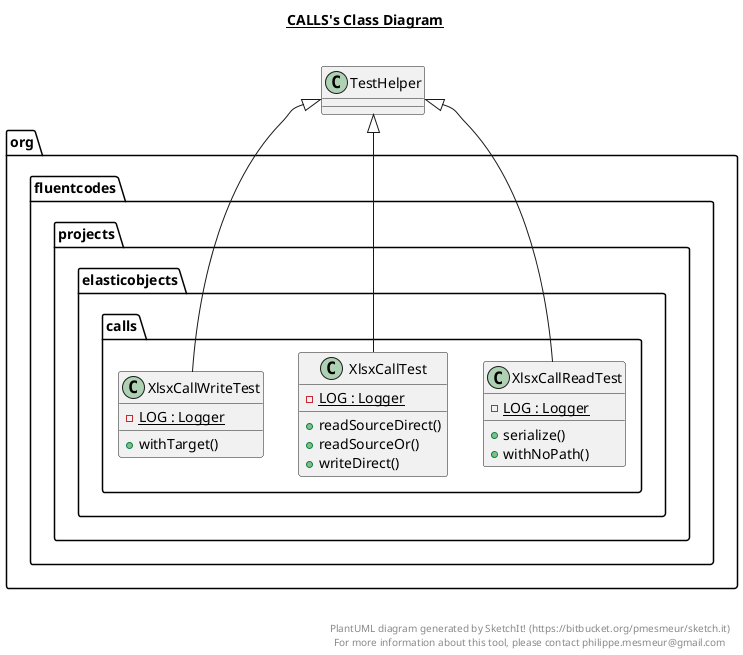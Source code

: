 @startuml

title __CALLS's Class Diagram__\n

  package org.fluentcodes.projects.elasticobjects {
    package org.fluentcodes.projects.elasticobjects.calls {
      class XlsxCallReadTest {
          {static} - LOG : Logger
          + serialize()
          + withNoPath()
      }
    }
  }
  

  package org.fluentcodes.projects.elasticobjects {
    package org.fluentcodes.projects.elasticobjects.calls {
      class XlsxCallTest {
          {static} - LOG : Logger
          + readSourceDirect()
          + readSourceOr()
          + writeDirect()
      }
    }
  }
  

  package org.fluentcodes.projects.elasticobjects {
    package org.fluentcodes.projects.elasticobjects.calls {
      class XlsxCallWriteTest {
          {static} - LOG : Logger
          + withTarget()
      }
    }
  }
  

  XlsxCallReadTest -up-|> TestHelper
  XlsxCallTest -up-|> TestHelper
  XlsxCallWriteTest -up-|> TestHelper


right footer


PlantUML diagram generated by SketchIt! (https://bitbucket.org/pmesmeur/sketch.it)
For more information about this tool, please contact philippe.mesmeur@gmail.com
endfooter

@enduml
